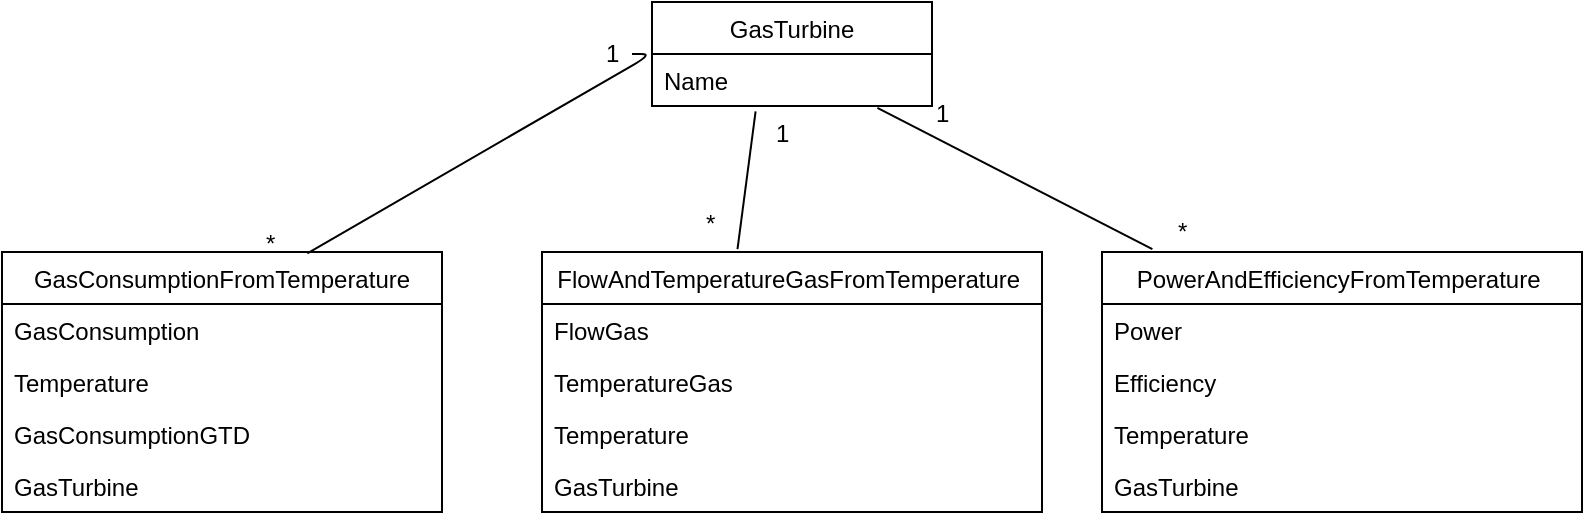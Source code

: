 <mxfile type="github" version="10.6.3"><diagram id="EYaBrFAAbgc29Za0rOnU" name="Page-1"><mxGraphModel grid="1" dx="1439" dy="400" gridSize="10" guides="1" tooltips="1" connect="1" arrows="1" fold="1" page="1" pageScale="1" pageWidth="827" pageHeight="1169" math="0" shadow="0"><root><mxCell id="0" /><mxCell id="1" parent="0" /><mxCell id="1r29KunOvarEdB_bM6BQ-2" value="GasTurbine" parent="1" vertex="1" style="swimlane;fontStyle=0;childLayout=stackLayout;horizontal=1;startSize=26;fillColor=none;horizontalStack=0;resizeParent=1;resizeParentMax=0;resizeLast=0;collapsible=1;marginBottom=0;"><mxGeometry as="geometry" height="52" width="140" x="295" y="130" /></mxCell><mxCell id="1r29KunOvarEdB_bM6BQ-3" value="Name&#10;" parent="1r29KunOvarEdB_bM6BQ-2" vertex="1" style="text;strokeColor=none;fillColor=none;align=left;verticalAlign=top;spacingLeft=4;spacingRight=4;overflow=hidden;rotatable=0;points=[[0,0.5],[1,0.5]];portConstraint=eastwest;"><mxGeometry as="geometry" height="26" width="140" y="26" /></mxCell><mxCell id="1r29KunOvarEdB_bM6BQ-6" value="PowerAndEfficiencyFromTemperature " parent="1" vertex="1" style="swimlane;fontStyle=0;childLayout=stackLayout;horizontal=1;startSize=26;fillColor=none;horizontalStack=0;resizeParent=1;resizeParentMax=0;resizeLast=0;collapsible=1;marginBottom=0;"><mxGeometry as="geometry" height="130" width="240" x="520" y="255" /></mxCell><mxCell id="1r29KunOvarEdB_bM6BQ-7" value="Power&#10;" parent="1r29KunOvarEdB_bM6BQ-6" vertex="1" style="text;strokeColor=none;fillColor=none;align=left;verticalAlign=top;spacingLeft=4;spacingRight=4;overflow=hidden;rotatable=0;points=[[0,0.5],[1,0.5]];portConstraint=eastwest;"><mxGeometry as="geometry" height="26" width="240" y="26" /></mxCell><mxCell id="1r29KunOvarEdB_bM6BQ-8" value="Efficiency&#10;" parent="1r29KunOvarEdB_bM6BQ-6" vertex="1" style="text;strokeColor=none;fillColor=none;align=left;verticalAlign=top;spacingLeft=4;spacingRight=4;overflow=hidden;rotatable=0;points=[[0,0.5],[1,0.5]];portConstraint=eastwest;"><mxGeometry as="geometry" height="26" width="240" y="52" /></mxCell><mxCell id="1r29KunOvarEdB_bM6BQ-9" value="Temperature" parent="1r29KunOvarEdB_bM6BQ-6" vertex="1" style="text;strokeColor=none;fillColor=none;align=left;verticalAlign=top;spacingLeft=4;spacingRight=4;overflow=hidden;rotatable=0;points=[[0,0.5],[1,0.5]];portConstraint=eastwest;"><mxGeometry as="geometry" height="26" width="240" y="78" /></mxCell><mxCell id="rel4ehDYcjjecbIAyK0M-3" value="GasTurbine" parent="1r29KunOvarEdB_bM6BQ-6" vertex="1" style="text;strokeColor=none;fillColor=none;align=left;verticalAlign=top;spacingLeft=4;spacingRight=4;overflow=hidden;rotatable=0;points=[[0,0.5],[1,0.5]];portConstraint=eastwest;"><mxGeometry as="geometry" height="26" width="240" y="104" /></mxCell><mxCell id="1r29KunOvarEdB_bM6BQ-10" value="GasConsumptionFromTemperature" parent="1" vertex="1" style="swimlane;fontStyle=0;childLayout=stackLayout;horizontal=1;startSize=26;fillColor=none;horizontalStack=0;resizeParent=1;resizeParentMax=0;resizeLast=0;collapsible=1;marginBottom=0;"><mxGeometry as="geometry" height="130" width="220" x="-30" y="255" /></mxCell><mxCell id="1r29KunOvarEdB_bM6BQ-11" value="GasConsumption" parent="1r29KunOvarEdB_bM6BQ-10" vertex="1" style="text;strokeColor=none;fillColor=none;align=left;verticalAlign=top;spacingLeft=4;spacingRight=4;overflow=hidden;rotatable=0;points=[[0,0.5],[1,0.5]];portConstraint=eastwest;"><mxGeometry as="geometry" height="26" width="220" y="26" /></mxCell><mxCell id="rel4ehDYcjjecbIAyK0M-1" value="Temperature&#10;" parent="1r29KunOvarEdB_bM6BQ-10" vertex="1" style="text;strokeColor=none;fillColor=none;align=left;verticalAlign=top;spacingLeft=4;spacingRight=4;overflow=hidden;rotatable=0;points=[[0,0.5],[1,0.5]];portConstraint=eastwest;"><mxGeometry as="geometry" height="26" width="220" y="52" /></mxCell><mxCell id="1r29KunOvarEdB_bM6BQ-12" value="GasConsumptionGTD" parent="1r29KunOvarEdB_bM6BQ-10" vertex="1" style="text;strokeColor=none;fillColor=none;align=left;verticalAlign=top;spacingLeft=4;spacingRight=4;overflow=hidden;rotatable=0;points=[[0,0.5],[1,0.5]];portConstraint=eastwest;"><mxGeometry as="geometry" height="26" width="220" y="78" /></mxCell><mxCell id="1r29KunOvarEdB_bM6BQ-13" value="GasTurbine" parent="1r29KunOvarEdB_bM6BQ-10" vertex="1" style="text;strokeColor=none;fillColor=none;align=left;verticalAlign=top;spacingLeft=4;spacingRight=4;overflow=hidden;rotatable=0;points=[[0,0.5],[1,0.5]];portConstraint=eastwest;"><mxGeometry as="geometry" height="26" width="220" y="104" /></mxCell><mxCell id="1r29KunOvarEdB_bM6BQ-14" value="FlowAndTemperatureGasFromTemperature " parent="1" vertex="1" style="swimlane;fontStyle=0;childLayout=stackLayout;horizontal=1;startSize=26;fillColor=none;horizontalStack=0;resizeParent=1;resizeParentMax=0;resizeLast=0;collapsible=1;marginBottom=0;"><mxGeometry as="geometry" height="130" width="250" x="240" y="255" /></mxCell><mxCell id="1r29KunOvarEdB_bM6BQ-15" value="FlowGas&#10;" parent="1r29KunOvarEdB_bM6BQ-14" vertex="1" style="text;strokeColor=none;fillColor=none;align=left;verticalAlign=top;spacingLeft=4;spacingRight=4;overflow=hidden;rotatable=0;points=[[0,0.5],[1,0.5]];portConstraint=eastwest;"><mxGeometry as="geometry" height="26" width="250" y="26" /></mxCell><mxCell id="1r29KunOvarEdB_bM6BQ-16" value="TemperatureGas&#10;" parent="1r29KunOvarEdB_bM6BQ-14" vertex="1" style="text;strokeColor=none;fillColor=none;align=left;verticalAlign=top;spacingLeft=4;spacingRight=4;overflow=hidden;rotatable=0;points=[[0,0.5],[1,0.5]];portConstraint=eastwest;"><mxGeometry as="geometry" height="26" width="250" y="52" /></mxCell><mxCell id="1r29KunOvarEdB_bM6BQ-17" value="Temperature&#10;" parent="1r29KunOvarEdB_bM6BQ-14" vertex="1" style="text;strokeColor=none;fillColor=none;align=left;verticalAlign=top;spacingLeft=4;spacingRight=4;overflow=hidden;rotatable=0;points=[[0,0.5],[1,0.5]];portConstraint=eastwest;"><mxGeometry as="geometry" height="26" width="250" y="78" /></mxCell><mxCell id="rel4ehDYcjjecbIAyK0M-2" value="GasTurbine" parent="1r29KunOvarEdB_bM6BQ-14" vertex="1" style="text;strokeColor=none;fillColor=none;align=left;verticalAlign=top;spacingLeft=4;spacingRight=4;overflow=hidden;rotatable=0;points=[[0,0.5],[1,0.5]];portConstraint=eastwest;"><mxGeometry as="geometry" height="26" width="250" y="104" /></mxCell><mxCell id="1r29KunOvarEdB_bM6BQ-19" value="" parent="1" style="endArrow=none;html=1;exitX=0.694;exitY=0.005;exitDx=0;exitDy=0;exitPerimeter=0;" edge="1" source="1r29KunOvarEdB_bM6BQ-10"><mxGeometry as="geometry" height="50" width="50" relative="1"><mxPoint as="sourcePoint" x="235" y="206" /><mxPoint as="targetPoint" x="285" y="156" /><Array as="points"><mxPoint x="295" y="156" /></Array></mxGeometry></mxCell><mxCell id="1r29KunOvarEdB_bM6BQ-20" value="" parent="1" style="endArrow=none;html=1;entryX=0.37;entryY=1.103;entryDx=0;entryDy=0;entryPerimeter=0;exitX=0.391;exitY=-0.011;exitDx=0;exitDy=0;exitPerimeter=0;" target="1r29KunOvarEdB_bM6BQ-3" edge="1" source="1r29KunOvarEdB_bM6BQ-14"><mxGeometry as="geometry" height="50" width="50" relative="1"><mxPoint as="sourcePoint" x="350" y="250" /><mxPoint as="targetPoint" x="400" y="200" /></mxGeometry></mxCell><mxCell id="1r29KunOvarEdB_bM6BQ-21" value="" parent="1" style="endArrow=none;html=1;entryX=0.805;entryY=1.038;entryDx=0;entryDy=0;entryPerimeter=0;exitX=0.105;exitY=-0.011;exitDx=0;exitDy=0;exitPerimeter=0;" target="1r29KunOvarEdB_bM6BQ-3" edge="1" source="1r29KunOvarEdB_bM6BQ-6"><mxGeometry as="geometry" height="50" width="50" relative="1"><mxPoint as="sourcePoint" x="420" y="240" /><mxPoint as="targetPoint" x="470" y="190" /></mxGeometry></mxCell><mxCell id="1r29KunOvarEdB_bM6BQ-22" value="*&lt;br&gt;" parent="1" vertex="1" style="text;html=1;resizable=0;points=[];autosize=1;align=left;verticalAlign=top;spacingTop=-4;"><mxGeometry as="geometry" height="20" width="20" x="100" y="241" /></mxCell><mxCell id="1r29KunOvarEdB_bM6BQ-23" value="*&lt;br&gt;" parent="1" vertex="1" style="text;html=1;resizable=0;points=[];autosize=1;align=left;verticalAlign=top;spacingTop=-4;"><mxGeometry as="geometry" height="20" width="20" x="556" y="235" /></mxCell><mxCell id="1r29KunOvarEdB_bM6BQ-24" value="*&lt;br&gt;" parent="1" vertex="1" style="text;html=1;resizable=0;points=[];autosize=1;align=left;verticalAlign=top;spacingTop=-4;"><mxGeometry as="geometry" height="20" width="20" x="320" y="231" /></mxCell><mxCell id="1r29KunOvarEdB_bM6BQ-25" value="1&lt;br&gt;" parent="1" vertex="1" style="text;html=1;resizable=0;points=[];autosize=1;align=left;verticalAlign=top;spacingTop=-4;"><mxGeometry as="geometry" height="20" width="20" x="355" y="186" /></mxCell><mxCell id="1r29KunOvarEdB_bM6BQ-26" value="1&lt;br&gt;" parent="1" vertex="1" style="text;html=1;resizable=0;points=[];autosize=1;align=left;verticalAlign=top;spacingTop=-4;"><mxGeometry as="geometry" height="20" width="20" x="270" y="146" /></mxCell><mxCell id="1r29KunOvarEdB_bM6BQ-27" value="1&lt;br&gt;" parent="1" vertex="1" style="text;html=1;resizable=0;points=[];autosize=1;align=left;verticalAlign=top;spacingTop=-4;"><mxGeometry as="geometry" height="20" width="20" x="435" y="176" /></mxCell></root></mxGraphModel></diagram></mxfile>
